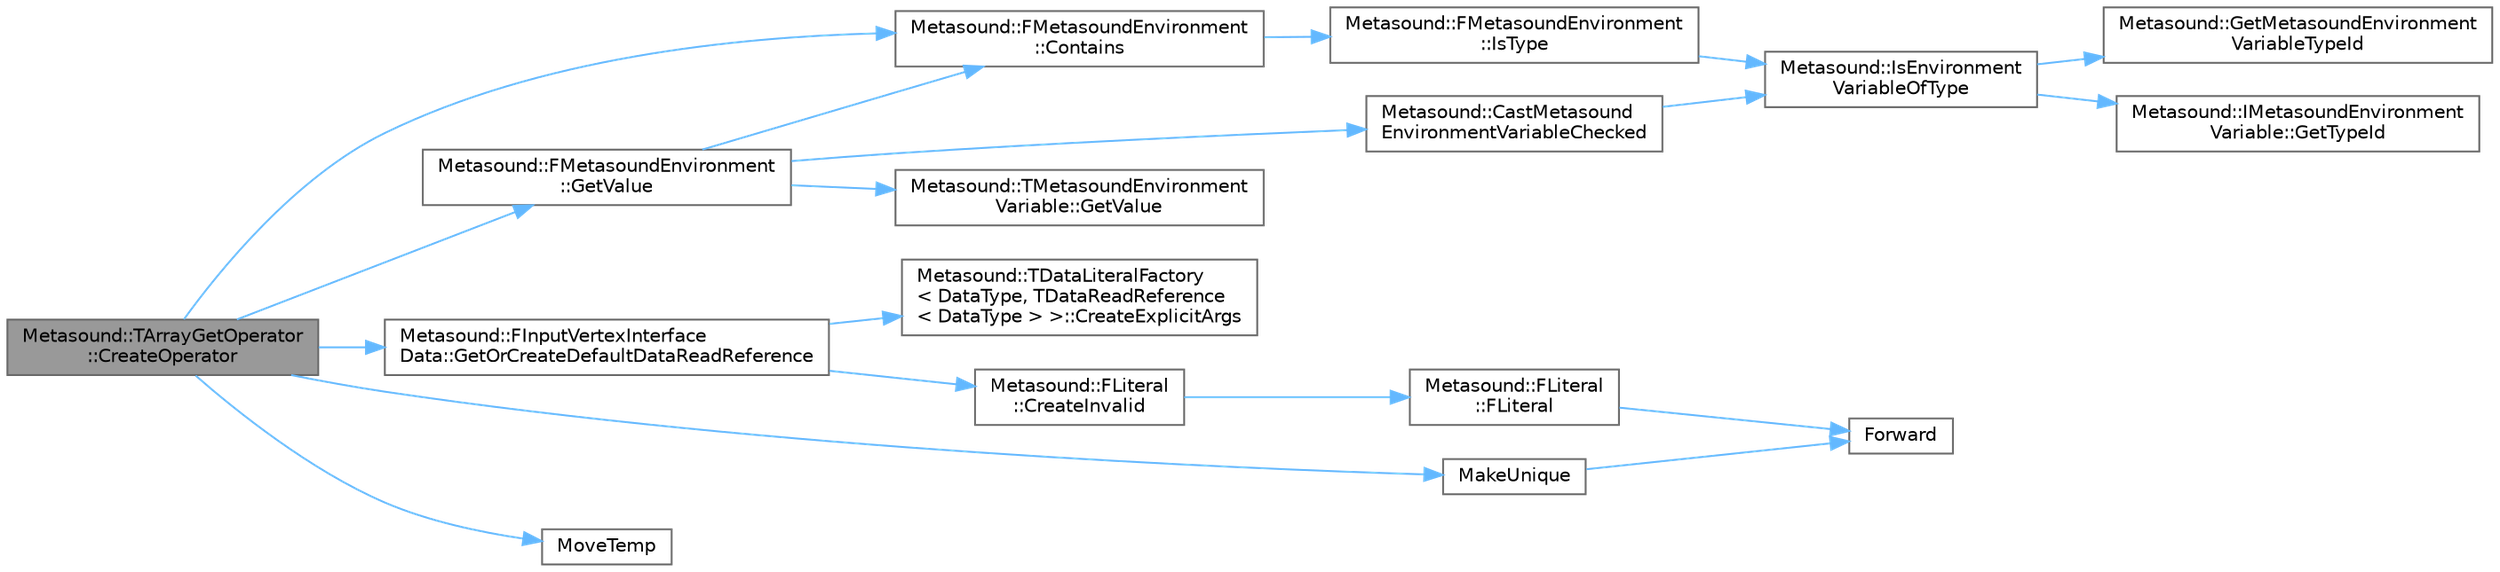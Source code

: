 digraph "Metasound::TArrayGetOperator::CreateOperator"
{
 // INTERACTIVE_SVG=YES
 // LATEX_PDF_SIZE
  bgcolor="transparent";
  edge [fontname=Helvetica,fontsize=10,labelfontname=Helvetica,labelfontsize=10];
  node [fontname=Helvetica,fontsize=10,shape=box,height=0.2,width=0.4];
  rankdir="LR";
  Node1 [id="Node000001",label="Metasound::TArrayGetOperator\l::CreateOperator",height=0.2,width=0.4,color="gray40", fillcolor="grey60", style="filled", fontcolor="black",tooltip=" "];
  Node1 -> Node2 [id="edge1_Node000001_Node000002",color="steelblue1",style="solid",tooltip=" "];
  Node2 [id="Node000002",label="Metasound::FMetasoundEnvironment\l::Contains",height=0.2,width=0.4,color="grey40", fillcolor="white", style="filled",URL="$d7/d05/classMetasound_1_1FMetasoundEnvironment.html#afbb85178ff76a3c9606c2004d6d4333d",tooltip="Returns true if the environment contains a variable with the name InVariableName and the type VarType..."];
  Node2 -> Node3 [id="edge2_Node000002_Node000003",color="steelblue1",style="solid",tooltip=" "];
  Node3 [id="Node000003",label="Metasound::FMetasoundEnvironment\l::IsType",height=0.2,width=0.4,color="grey40", fillcolor="white", style="filled",URL="$d7/d05/classMetasound_1_1FMetasoundEnvironment.html#acc60d66bbdea6d897c79e2c6cc8b4c97",tooltip="Returns true if the environment variable with the given name contains the data of the same type as Va..."];
  Node3 -> Node4 [id="edge3_Node000003_Node000004",color="steelblue1",style="solid",tooltip=" "];
  Node4 [id="Node000004",label="Metasound::IsEnvironment\lVariableOfType",height=0.2,width=0.4,color="grey40", fillcolor="white", style="filled",URL="$d8/d33/namespaceMetasound.html#a9988319ff8c507dc6d2408b128ad7c33",tooltip="Returns true if the environment variable contains the same type as the VarType"];
  Node4 -> Node5 [id="edge4_Node000004_Node000005",color="steelblue1",style="solid",tooltip=" "];
  Node5 [id="Node000005",label="Metasound::GetMetasoundEnvironment\lVariableTypeId",height=0.2,width=0.4,color="grey40", fillcolor="white", style="filled",URL="$d8/d33/namespaceMetasound.html#a074b6cd2d6eb5cea000f38ca60189f74",tooltip="Return the type ID for a environment variable type."];
  Node4 -> Node6 [id="edge5_Node000004_Node000006",color="steelblue1",style="solid",tooltip=" "];
  Node6 [id="Node000006",label="Metasound::IMetasoundEnvironment\lVariable::GetTypeId",height=0.2,width=0.4,color="grey40", fillcolor="white", style="filled",URL="$d6/db6/classMetasound_1_1IMetasoundEnvironmentVariable.html#ae29095a64dcafeba0fa94f11ad94b636",tooltip="The type id of this environment variable."];
  Node1 -> Node7 [id="edge6_Node000001_Node000007",color="steelblue1",style="solid",tooltip=" "];
  Node7 [id="Node000007",label="Metasound::FInputVertexInterface\lData::GetOrCreateDefaultDataReadReference",height=0.2,width=0.4,color="grey40", fillcolor="white", style="filled",URL="$da/da4/classMetasound_1_1FInputVertexInterfaceData.html#a2e601bd99b139811dbedba8cbf45d8a5",tooltip="Get the bound data read reference if it exists."];
  Node7 -> Node8 [id="edge7_Node000007_Node000008",color="steelblue1",style="solid",tooltip=" "];
  Node8 [id="Node000008",label="Metasound::TDataLiteralFactory\l\< DataType, TDataReadReference\l\< DataType \> \>::CreateExplicitArgs",height=0.2,width=0.4,color="grey40", fillcolor="white", style="filled",URL="$d4/d30/structMetasound_1_1TDataLiteralFactory.html#aad3803cdb1de05ce39cb7d4a77c5166c",tooltip=" "];
  Node7 -> Node9 [id="edge8_Node000007_Node000009",color="steelblue1",style="solid",tooltip=" "];
  Node9 [id="Node000009",label="Metasound::FLiteral\l::CreateInvalid",height=0.2,width=0.4,color="grey40", fillcolor="white", style="filled",URL="$d6/de9/structMetasound_1_1FLiteral.html#afda171f6d6193919dadc2a2dcfc05f86",tooltip=" "];
  Node9 -> Node10 [id="edge9_Node000009_Node000010",color="steelblue1",style="solid",tooltip=" "];
  Node10 [id="Node000010",label="Metasound::FLiteral\l::FLiteral",height=0.2,width=0.4,color="grey40", fillcolor="white", style="filled",URL="$d6/de9/structMetasound_1_1FLiteral.html#af6802b0fa378c5d809b6f0f5bd923d31",tooltip="Construct a literal param with a single argument."];
  Node10 -> Node11 [id="edge10_Node000010_Node000011",color="steelblue1",style="solid",tooltip=" "];
  Node11 [id="Node000011",label="Forward",height=0.2,width=0.4,color="grey40", fillcolor="white", style="filled",URL="$d4/d24/UnrealTemplate_8h.html#a68f280c1d561a8899a1e9e3ea8405d00",tooltip="Forward will cast a reference to an rvalue reference."];
  Node1 -> Node12 [id="edge11_Node000001_Node000012",color="steelblue1",style="solid",tooltip=" "];
  Node12 [id="Node000012",label="Metasound::FMetasoundEnvironment\l::GetValue",height=0.2,width=0.4,color="grey40", fillcolor="white", style="filled",URL="$d7/d05/classMetasound_1_1FMetasoundEnvironment.html#a1d339519c82707bff9062a7e572c6a44",tooltip="Returns the environment variable data."];
  Node12 -> Node13 [id="edge12_Node000012_Node000013",color="steelblue1",style="solid",tooltip=" "];
  Node13 [id="Node000013",label="Metasound::CastMetasound\lEnvironmentVariableChecked",height=0.2,width=0.4,color="grey40", fillcolor="white", style="filled",URL="$d8/d33/namespaceMetasound.html#a90df8e664a4b43a18aedd083d63a94bd",tooltip="Casts an environment variable to the derived type."];
  Node13 -> Node4 [id="edge13_Node000013_Node000004",color="steelblue1",style="solid",tooltip=" "];
  Node12 -> Node2 [id="edge14_Node000012_Node000002",color="steelblue1",style="solid",tooltip=" "];
  Node12 -> Node14 [id="edge15_Node000012_Node000014",color="steelblue1",style="solid",tooltip=" "];
  Node14 [id="Node000014",label="Metasound::TMetasoundEnvironment\lVariable::GetValue",height=0.2,width=0.4,color="grey40", fillcolor="white", style="filled",URL="$d3/d76/classMetasound_1_1TMetasoundEnvironmentVariable.html#a6c42e93716d4191edb174978075193ce",tooltip="Get the current value."];
  Node1 -> Node15 [id="edge16_Node000001_Node000015",color="steelblue1",style="solid",tooltip=" "];
  Node15 [id="Node000015",label="MakeUnique",height=0.2,width=0.4,color="grey40", fillcolor="white", style="filled",URL="$de/d1a/UniquePtr_8h.html#a9e3be2ab9b6efa8383f83df1c1a22239",tooltip="Allocates a new object of type T with the given arguments and returns it as a TUniquePtr."];
  Node15 -> Node11 [id="edge17_Node000015_Node000011",color="steelblue1",style="solid",tooltip=" "];
  Node1 -> Node16 [id="edge18_Node000001_Node000016",color="steelblue1",style="solid",tooltip=" "];
  Node16 [id="Node000016",label="MoveTemp",height=0.2,width=0.4,color="grey40", fillcolor="white", style="filled",URL="$d4/d24/UnrealTemplate_8h.html#ad5e6c049aeb9c9115fec514ba581dbb6",tooltip="MoveTemp will cast a reference to an rvalue reference."];
}
